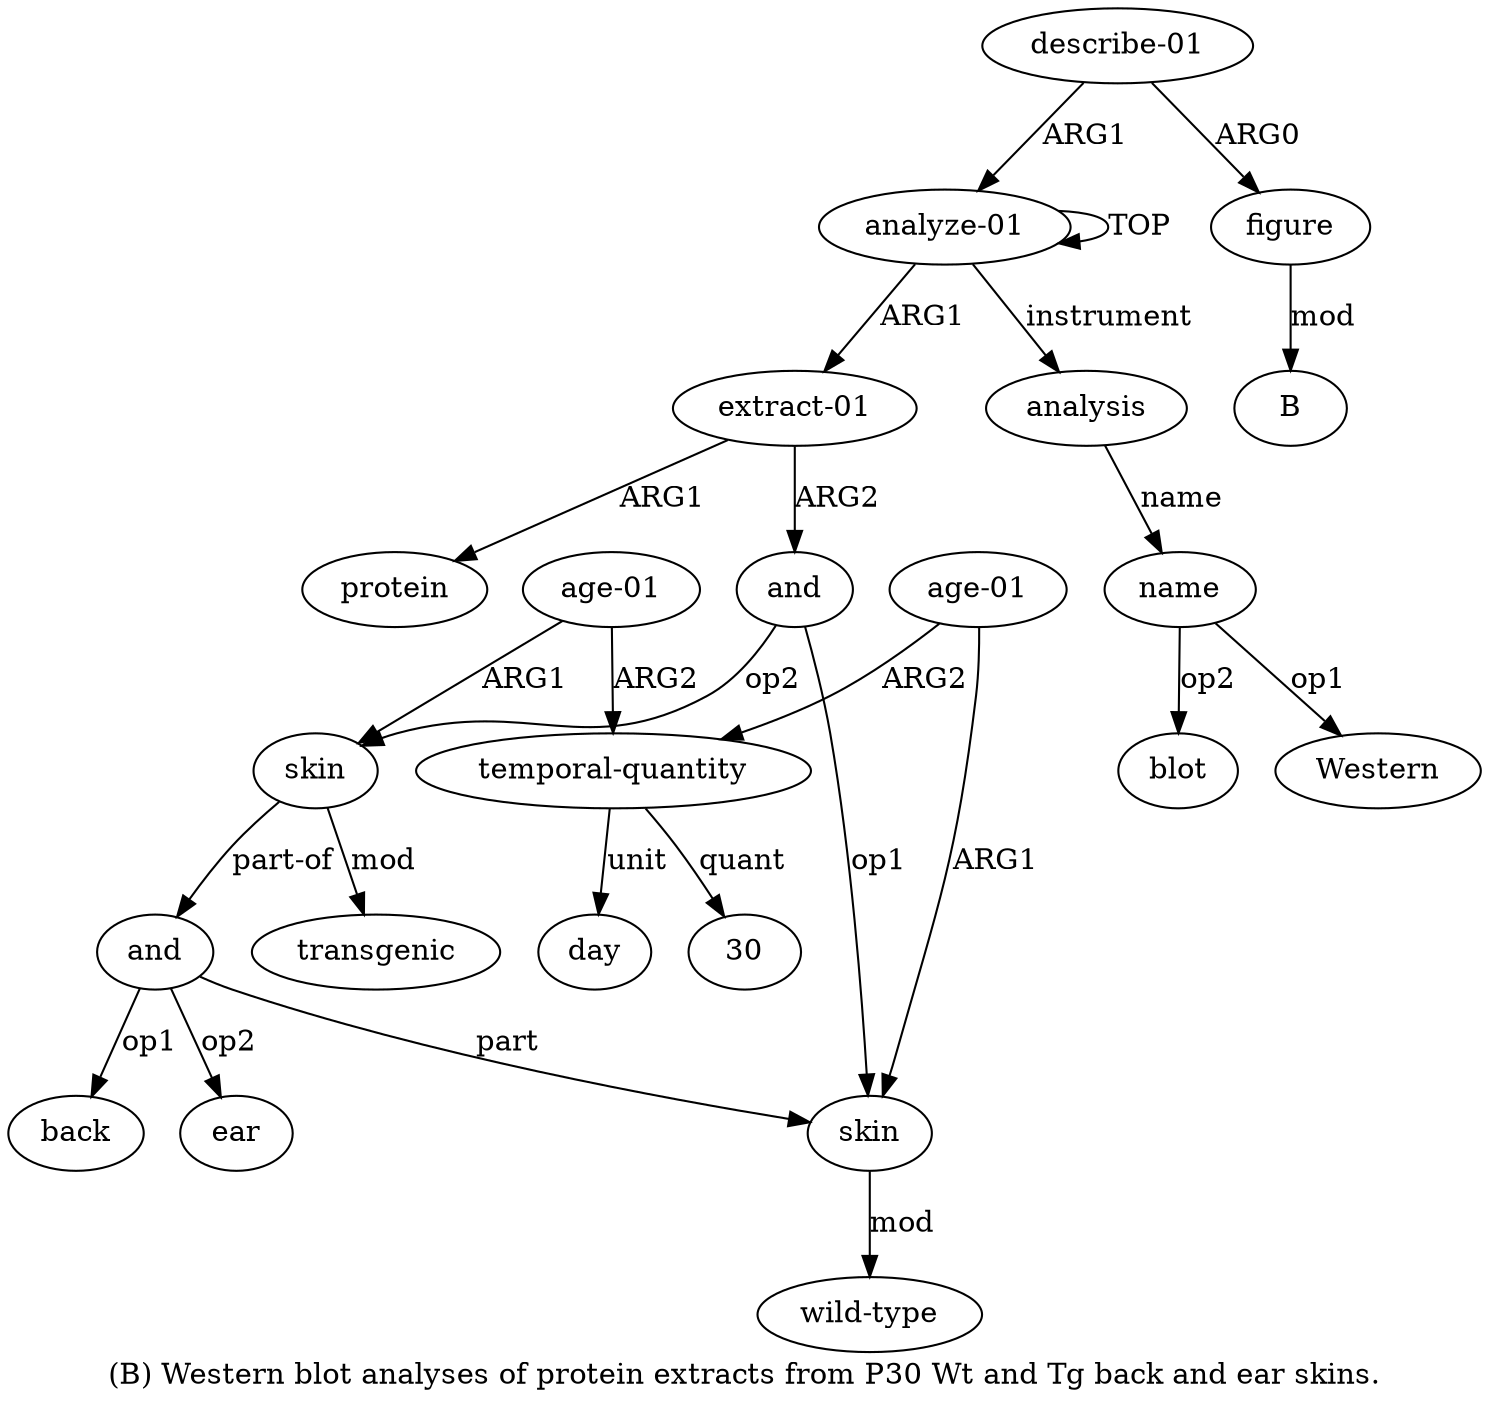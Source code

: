 digraph  {
	graph [label="(B) Western blot analyses of protein extracts from P30 Wt and Tg back and ear skins."];
	node [label="\N"];
	"a16 blot"	 [color=black,
		gold_ind=-1,
		gold_label=blot,
		label=blot,
		test_ind=-1,
		test_label=blot];
	a8	 [color=black,
		gold_ind=8,
		gold_label=ear,
		label=ear,
		test_ind=8,
		test_label=ear];
	"a18 B"	 [color=black,
		gold_ind=-1,
		gold_label=B,
		label=B,
		test_ind=-1,
		test_label=B];
	a15	 [color=black,
		gold_ind=15,
		gold_label=analysis,
		label=analysis,
		test_ind=15,
		test_label=analysis];
	a16	 [color=black,
		gold_ind=16,
		gold_label=name,
		label=name,
		test_ind=16,
		test_label=name];
	a15 -> a16 [key=0,
	color=black,
	gold_label=name,
	label=name,
	test_label=name];
a14 [color=black,
	gold_ind=14,
	gold_label="age-01",
	label="age-01",
	test_ind=14,
	test_label="age-01"];
a10 [color=black,
	gold_ind=10,
	gold_label="temporal-quantity",
	label="temporal-quantity",
	test_ind=10,
	test_label="temporal-quantity"];
a14 -> a10 [key=0,
color=black,
gold_label=ARG2,
label=ARG2,
test_label=ARG2];
a12 [color=black,
gold_ind=12,
gold_label=skin,
label=skin,
test_ind=12,
test_label=skin];
a14 -> a12 [key=0,
color=black,
gold_label=ARG1,
label=ARG1,
test_label=ARG1];
a17 [color=black,
gold_ind=17,
gold_label="describe-01",
label="describe-01",
test_ind=17,
test_label="describe-01"];
a18 [color=black,
gold_ind=18,
gold_label=figure,
label=figure,
test_ind=18,
test_label=figure];
a17 -> a18 [key=0,
color=black,
gold_label=ARG0,
label=ARG0,
test_label=ARG0];
a0 [color=black,
gold_ind=0,
gold_label="analyze-01",
label="analyze-01",
test_ind=0,
test_label="analyze-01"];
a17 -> a0 [key=0,
color=black,
gold_label=ARG1,
label=ARG1,
test_label=ARG1];
a16 -> "a16 blot" [key=0,
color=black,
gold_label=op2,
label=op2,
test_label=op2];
"a16 Western" [color=black,
gold_ind=-1,
gold_label=Western,
label=Western,
test_ind=-1,
test_label=Western];
a16 -> "a16 Western" [key=0,
color=black,
gold_label=op1,
label=op1,
test_label=op1];
a11 [color=black,
gold_ind=11,
gold_label=day,
label=day,
test_ind=11,
test_label=day];
a10 -> a11 [key=0,
color=black,
gold_label=unit,
label=unit,
test_label=unit];
"a10 30" [color=black,
gold_ind=-1,
gold_label=30,
label=30,
test_ind=-1,
test_label=30];
a10 -> "a10 30" [key=0,
color=black,
gold_label=quant,
label=quant,
test_label=quant];
a13 [color=black,
gold_ind=13,
gold_label=transgenic,
label=transgenic,
test_ind=13,
test_label=transgenic];
a12 -> a13 [key=0,
color=black,
gold_label=mod,
label=mod,
test_label=mod];
a6 [color=black,
gold_ind=6,
gold_label=and,
label=and,
test_ind=6,
test_label=and];
a12 -> a6 [key=0,
color=black,
gold_label="part-of",
label="part-of",
test_label="part-of"];
a18 -> "a18 B" [key=0,
color=black,
gold_label=mod,
label=mod,
test_label=mod];
a1 [color=black,
gold_ind=1,
gold_label="extract-01",
label="extract-01",
test_ind=1,
test_label="extract-01"];
a3 [color=black,
gold_ind=3,
gold_label=and,
label=and,
test_ind=3,
test_label=and];
a1 -> a3 [key=0,
color=black,
gold_label=ARG2,
label=ARG2,
test_label=ARG2];
a2 [color=black,
gold_ind=2,
gold_label=protein,
label=protein,
test_ind=2,
test_label=protein];
a1 -> a2 [key=0,
color=black,
gold_label=ARG1,
label=ARG1,
test_label=ARG1];
a0 -> a15 [key=0,
color=black,
gold_label=instrument,
label=instrument,
test_label=instrument];
a0 -> a1 [key=0,
color=black,
gold_label=ARG1,
label=ARG1,
test_label=ARG1];
a0 -> a0 [key=0,
color=black,
gold_label=TOP,
label=TOP,
test_label=TOP];
a3 -> a12 [key=0,
color=black,
gold_label=op2,
label=op2,
test_label=op2];
a4 [color=black,
gold_ind=4,
gold_label=skin,
label=skin,
test_ind=4,
test_label=skin];
a3 -> a4 [key=0,
color=black,
gold_label=op1,
label=op1,
test_label=op1];
a5 [color=black,
gold_ind=5,
gold_label="wild-type",
label="wild-type",
test_ind=5,
test_label="wild-type"];
a4 -> a5 [key=0,
color=black,
gold_label=mod,
label=mod,
test_label=mod];
a7 [color=black,
gold_ind=7,
gold_label=back,
label=back,
test_ind=7,
test_label=back];
a6 -> a8 [key=0,
color=black,
gold_label=op2,
label=op2,
test_label=op2];
a6 -> a4 [key=0,
color=black,
gold_label=part,
label=part,
test_label=part];
a6 -> a7 [key=0,
color=black,
gold_label=op1,
label=op1,
test_label=op1];
a9 [color=black,
gold_ind=9,
gold_label="age-01",
label="age-01",
test_ind=9,
test_label="age-01"];
a9 -> a10 [key=0,
color=black,
gold_label=ARG2,
label=ARG2,
test_label=ARG2];
a9 -> a4 [key=0,
color=black,
gold_label=ARG1,
label=ARG1,
test_label=ARG1];
}
